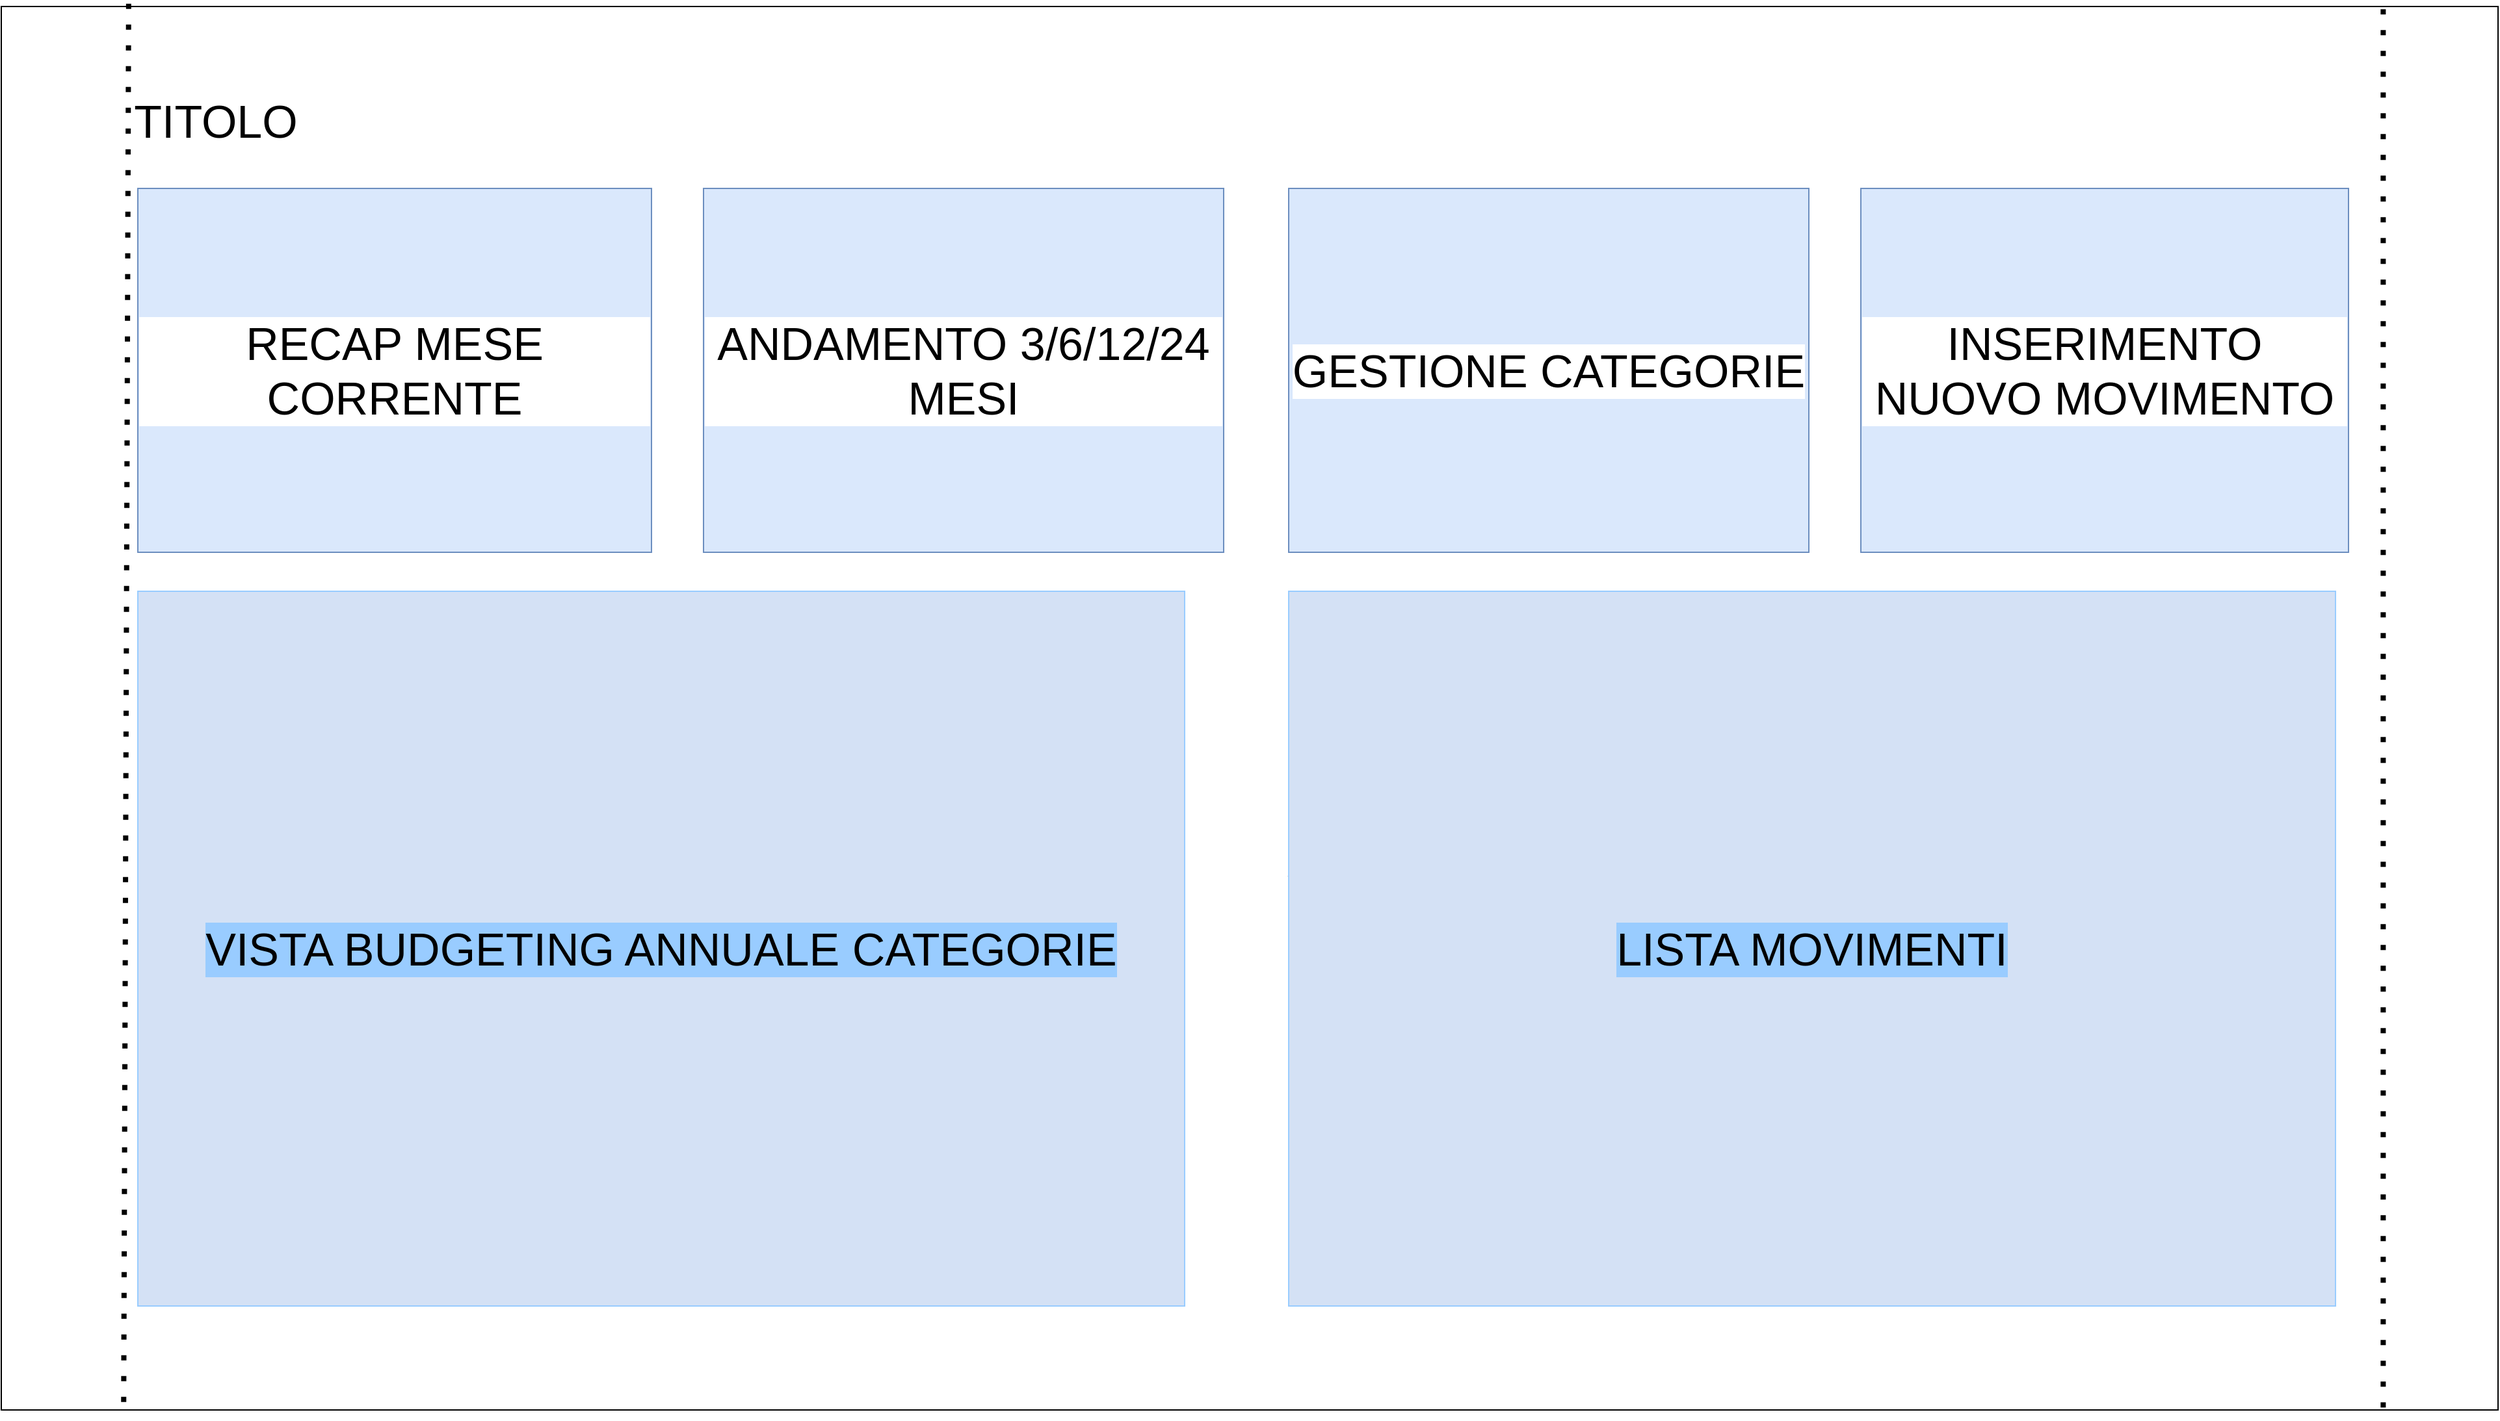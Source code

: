 <mxfile version="20.8.16" type="device"><diagram name="Pagina-1" id="_Qp5U8Eklj4SXgGFfJhC"><mxGraphModel dx="2836" dy="1656" grid="1" gridSize="10" guides="1" tooltips="1" connect="1" arrows="1" fold="1" page="1" pageScale="1" pageWidth="827" pageHeight="1169" math="0" shadow="0"><root><mxCell id="0"/><mxCell id="1" parent="0"/><mxCell id="LQn87VcX4lnH5BVMiMGE-4" value="" style="rounded=0;whiteSpace=wrap;html=1;fillColor=#FFFFFF;" parent="1" vertex="1"><mxGeometry x="40" y="40" width="1920" height="1080" as="geometry"/></mxCell><mxCell id="LQn87VcX4lnH5BVMiMGE-5" value="TITOLO" style="text;html=1;strokeColor=none;fillColor=none;align=center;verticalAlign=middle;whiteSpace=wrap;rounded=0;fontColor=#000000;fontSize=35;" parent="1" vertex="1"><mxGeometry x="140" y="100" width="130" height="55" as="geometry"/></mxCell><mxCell id="LQn87VcX4lnH5BVMiMGE-7" value="" style="endArrow=none;dashed=1;html=1;dashPattern=1 3;strokeWidth=2;rounded=0;fontSize=35;fontColor=#000000;" parent="1" edge="1"><mxGeometry width="50" height="50" relative="1" as="geometry"><mxPoint x="1030" y="710" as="sourcePoint"/><mxPoint x="1080" y="660" as="targetPoint"/></mxGeometry></mxCell><mxCell id="LQn87VcX4lnH5BVMiMGE-8" value="" style="endArrow=none;dashed=1;html=1;dashPattern=1 3;strokeWidth=4;rounded=0;fontSize=35;fontColor=#000000;exitX=0.051;exitY=-0.002;exitDx=0;exitDy=0;exitPerimeter=0;entryX=0.049;entryY=1.004;entryDx=0;entryDy=0;entryPerimeter=0;strokeColor=#000000;" parent="1" source="LQn87VcX4lnH5BVMiMGE-4" target="LQn87VcX4lnH5BVMiMGE-4" edge="1"><mxGeometry width="50" height="50" relative="1" as="geometry"><mxPoint x="650" y="440" as="sourcePoint"/><mxPoint x="700" y="390" as="targetPoint"/></mxGeometry></mxCell><mxCell id="LQn87VcX4lnH5BVMiMGE-9" value="" style="endArrow=none;dashed=1;html=1;dashPattern=1 3;strokeWidth=4;rounded=0;fontSize=35;fontColor=#000000;exitX=0.954;exitY=0.002;exitDx=0;exitDy=0;exitPerimeter=0;entryX=0.954;entryY=1.002;entryDx=0;entryDy=0;entryPerimeter=0;strokeColor=#000000;" parent="1" source="LQn87VcX4lnH5BVMiMGE-4" target="LQn87VcX4lnH5BVMiMGE-4" edge="1"><mxGeometry width="50" height="50" relative="1" as="geometry"><mxPoint x="1863.84" y="33.52" as="sourcePoint"/><mxPoint x="1860" y="1120.0" as="targetPoint"/></mxGeometry></mxCell><mxCell id="LQn87VcX4lnH5BVMiMGE-10" value="RECAP MESE CORRENTE" style="rounded=0;whiteSpace=wrap;html=1;labelBackgroundColor=#FFFFFF;fontSize=35;fillColor=#dae8fc;strokeColor=#6c8ebf;fontColor=#000000;" parent="1" vertex="1"><mxGeometry x="145" y="180" width="395" height="280" as="geometry"/></mxCell><mxCell id="LQn87VcX4lnH5BVMiMGE-11" value="ANDAMENTO 3/6/12/24 MESI" style="rounded=0;whiteSpace=wrap;html=1;labelBackgroundColor=#FFFFFF;fontSize=35;fillColor=#dae8fc;strokeColor=#6c8ebf;fontColor=#000000;" parent="1" vertex="1"><mxGeometry x="580" y="180" width="400" height="280" as="geometry"/></mxCell><mxCell id="LQn87VcX4lnH5BVMiMGE-12" value="INSERIMENTO NUOVO MOVIMENTO" style="rounded=0;whiteSpace=wrap;html=1;labelBackgroundColor=#FFFFFF;fontSize=35;fillColor=#dae8fc;strokeColor=#6c8ebf;fontColor=#000000;" parent="1" vertex="1"><mxGeometry x="1470" y="180" width="375" height="280" as="geometry"/></mxCell><mxCell id="LQn87VcX4lnH5BVMiMGE-13" value="VISTA BUDGETING ANNUALE CATEGORIE" style="rounded=0;whiteSpace=wrap;html=1;labelBackgroundColor=#99CCFF;fontSize=35;fontColor=#000000;fillColor=#D4E1F5;strokeColor=#99CCFF;" parent="1" vertex="1"><mxGeometry x="145" y="490" width="805" height="550" as="geometry"/></mxCell><mxCell id="LQn87VcX4lnH5BVMiMGE-14" value="LISTA MOVIMENTI" style="rounded=0;whiteSpace=wrap;html=1;labelBackgroundColor=#99CCFF;fontSize=35;fontColor=#000000;fillColor=#D4E1F5;strokeColor=#99CCFF;" parent="1" vertex="1"><mxGeometry x="1030" y="490" width="805" height="550" as="geometry"/></mxCell><mxCell id="jcKaNYrzyUIiNklZu_3t-1" value="GESTIONE CATEGORIE" style="rounded=0;whiteSpace=wrap;html=1;labelBackgroundColor=#FFFFFF;fontSize=35;fillColor=#dae8fc;strokeColor=#6c8ebf;fontColor=#000000;" vertex="1" parent="1"><mxGeometry x="1030" y="180" width="400" height="280" as="geometry"/></mxCell></root></mxGraphModel></diagram></mxfile>